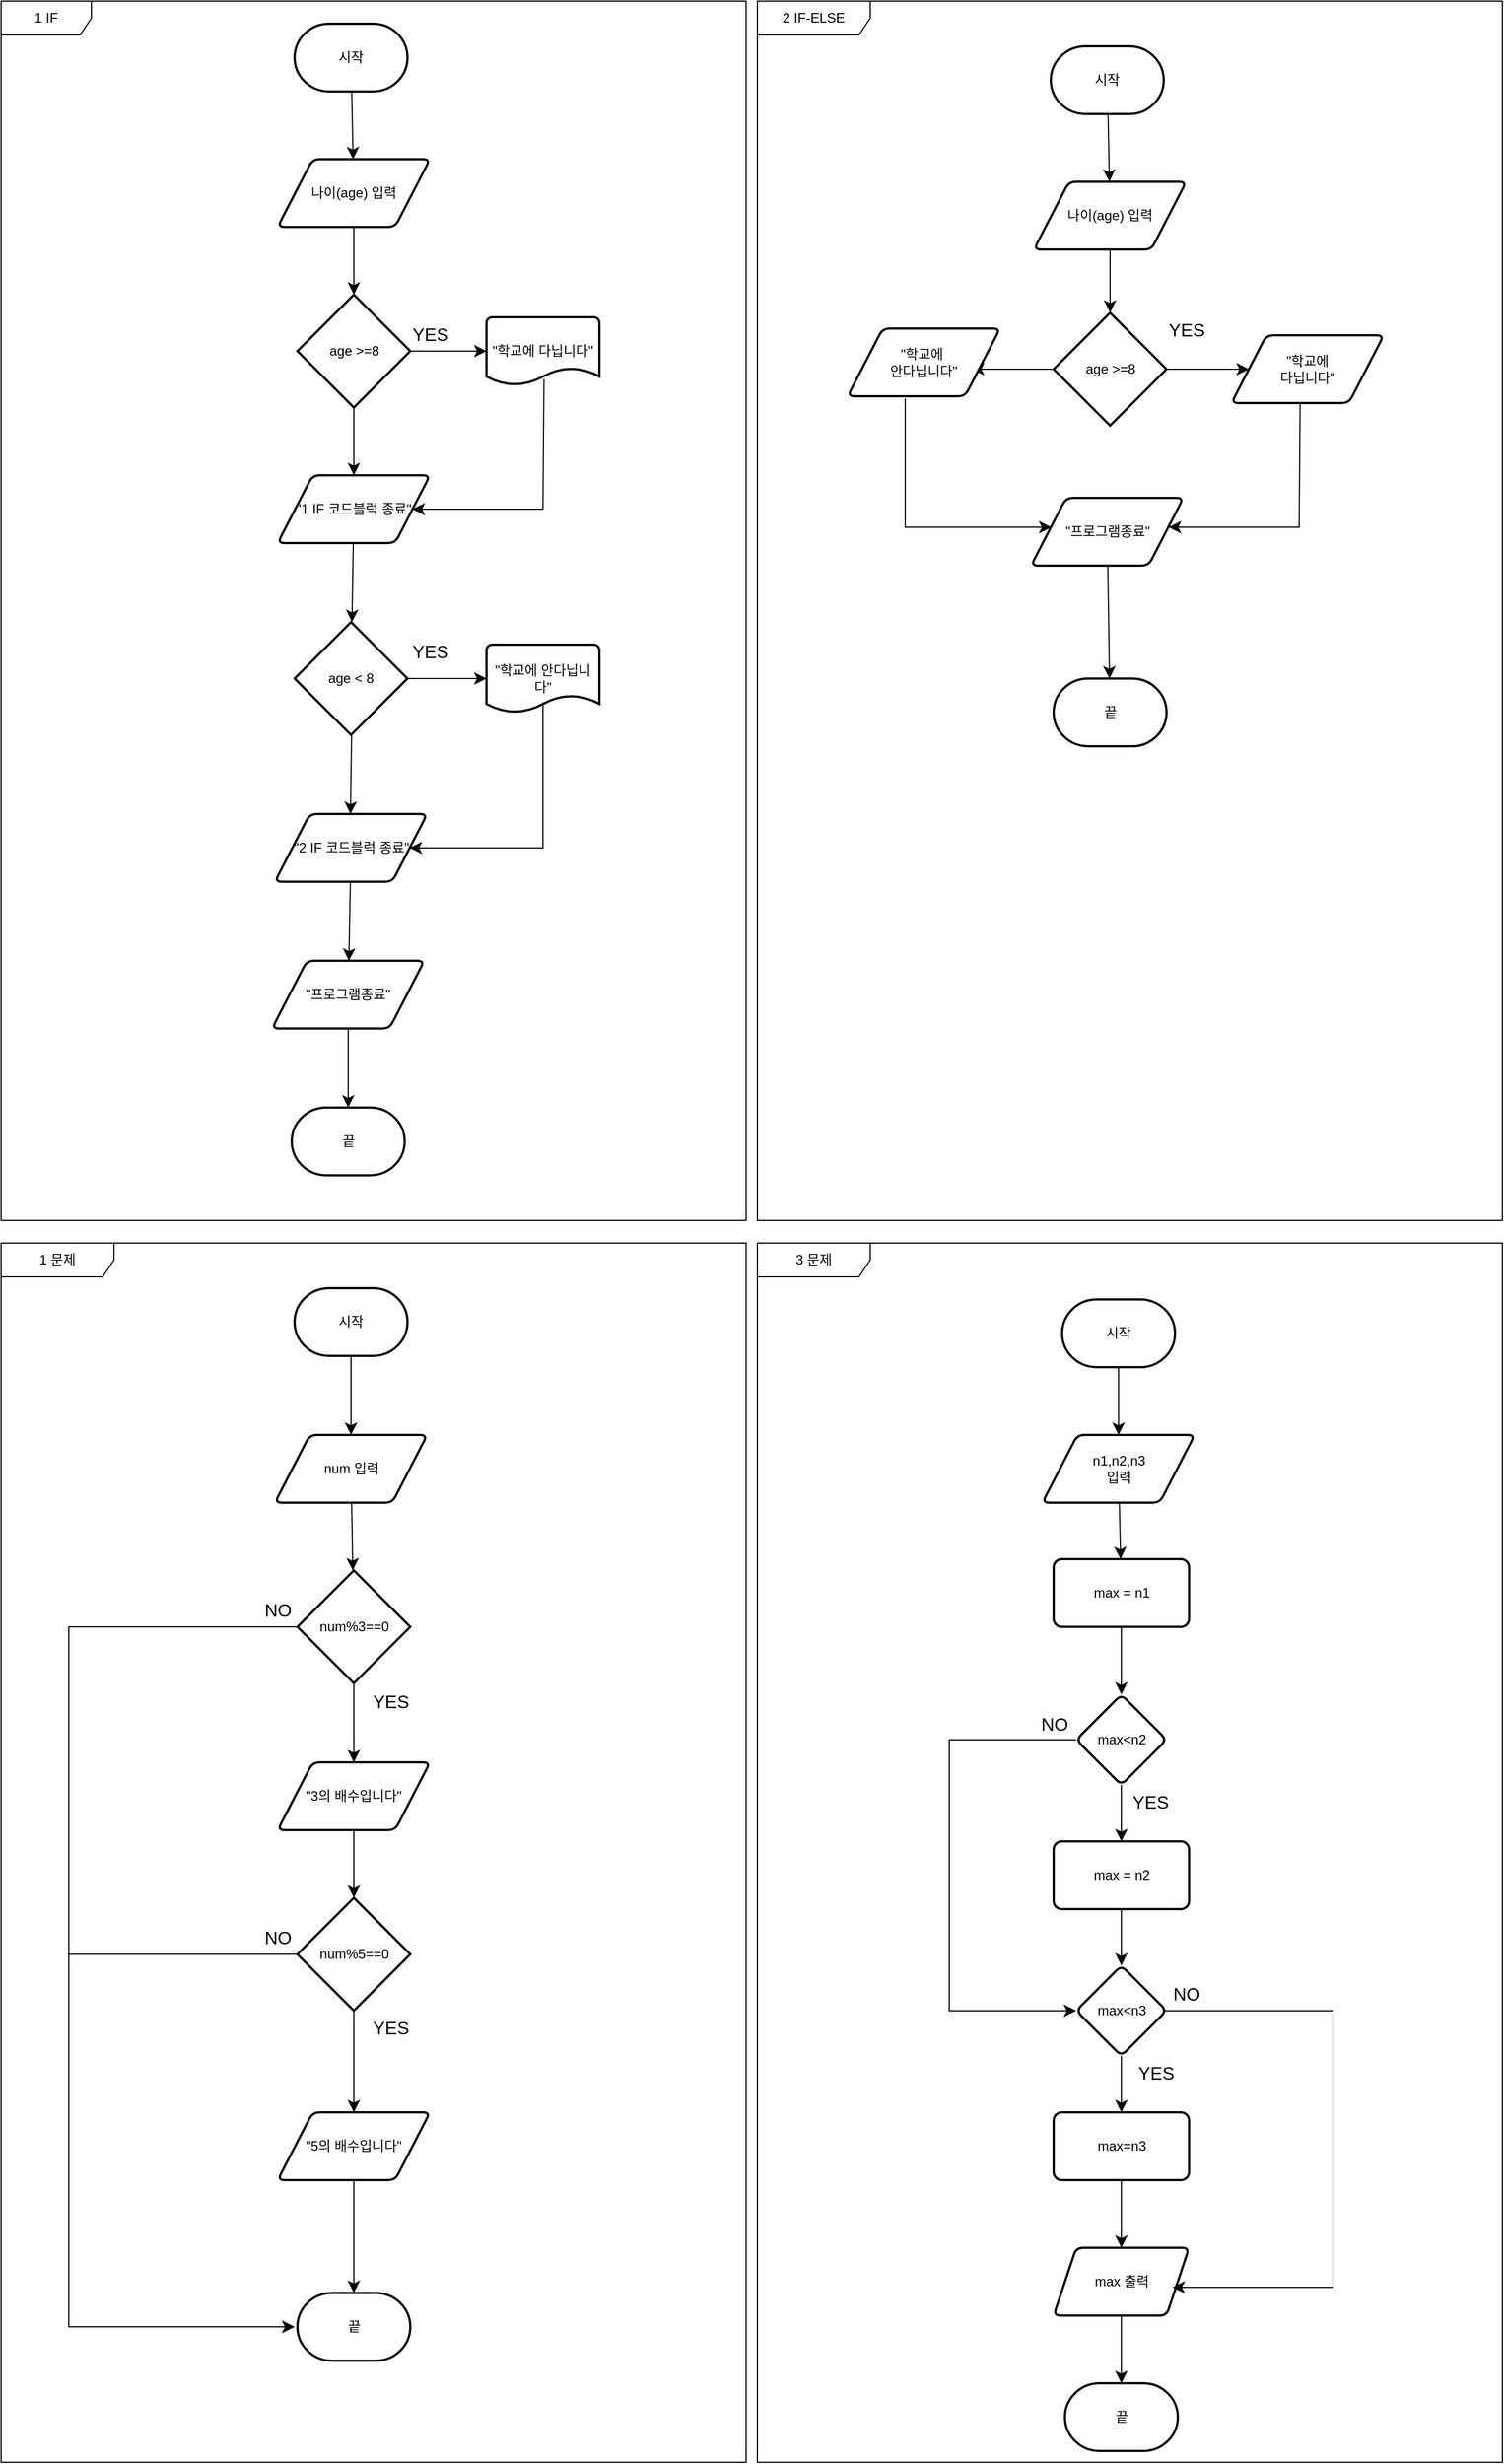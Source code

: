<mxfile version="24.7.17">
  <diagram id="t4iyJ-2K-X9mLFhjT-cI" name="페이지-1">
    <mxGraphModel dx="1462" dy="1062" grid="1" gridSize="10" guides="1" tooltips="1" connect="1" arrows="1" fold="1" page="0" pageScale="1" pageWidth="3300" pageHeight="4681" math="0" shadow="0">
      <root>
        <mxCell id="0" />
        <mxCell id="1" parent="0" />
        <mxCell id="3Y2qNAMYO-wNbByZRbtN-2" value="2 IF-ELSE" style="shape=umlFrame;whiteSpace=wrap;html=1;pointerEvents=0;width=100;height=30;" vertex="1" parent="1">
          <mxGeometry x="290" y="-170" width="660" height="1080" as="geometry" />
        </mxCell>
        <mxCell id="3Y2qNAMYO-wNbByZRbtN-6" value="" style="edgeStyle=none;curved=1;rounded=0;orthogonalLoop=1;jettySize=auto;html=1;fontSize=12;startSize=8;endSize=8;" edge="1" parent="1" source="3Y2qNAMYO-wNbByZRbtN-3" target="3Y2qNAMYO-wNbByZRbtN-5">
          <mxGeometry relative="1" as="geometry" />
        </mxCell>
        <mxCell id="3Y2qNAMYO-wNbByZRbtN-3" value="시작" style="strokeWidth=2;html=1;shape=mxgraph.flowchart.terminator;whiteSpace=wrap;" vertex="1" parent="1">
          <mxGeometry x="-120" y="-150" width="100" height="60" as="geometry" />
        </mxCell>
        <mxCell id="3Y2qNAMYO-wNbByZRbtN-4" value="끝" style="strokeWidth=2;html=1;shape=mxgraph.flowchart.terminator;whiteSpace=wrap;" vertex="1" parent="1">
          <mxGeometry x="-122.5" y="810" width="100" height="60" as="geometry" />
        </mxCell>
        <mxCell id="3Y2qNAMYO-wNbByZRbtN-8" value="" style="edgeStyle=none;curved=1;rounded=0;orthogonalLoop=1;jettySize=auto;html=1;fontSize=12;startSize=8;endSize=8;" edge="1" parent="1" source="3Y2qNAMYO-wNbByZRbtN-5">
          <mxGeometry relative="1" as="geometry">
            <mxPoint x="-67.5" y="90" as="targetPoint" />
          </mxGeometry>
        </mxCell>
        <mxCell id="3Y2qNAMYO-wNbByZRbtN-5" value="나이(age) 입력" style="shape=parallelogram;html=1;strokeWidth=2;perimeter=parallelogramPerimeter;whiteSpace=wrap;rounded=1;arcSize=12;size=0.23;" vertex="1" parent="1">
          <mxGeometry x="-135" y="-30" width="135" height="60" as="geometry" />
        </mxCell>
        <mxCell id="3Y2qNAMYO-wNbByZRbtN-11" value="" style="edgeStyle=none;curved=1;rounded=0;orthogonalLoop=1;jettySize=auto;html=1;fontSize=12;startSize=8;endSize=8;" edge="1" parent="1" source="3Y2qNAMYO-wNbByZRbtN-9" target="3Y2qNAMYO-wNbByZRbtN-10">
          <mxGeometry relative="1" as="geometry" />
        </mxCell>
        <mxCell id="3Y2qNAMYO-wNbByZRbtN-15" value="" style="edgeStyle=none;curved=1;rounded=0;orthogonalLoop=1;jettySize=auto;html=1;fontSize=12;startSize=8;endSize=8;" edge="1" parent="1" source="3Y2qNAMYO-wNbByZRbtN-9" target="3Y2qNAMYO-wNbByZRbtN-14">
          <mxGeometry relative="1" as="geometry" />
        </mxCell>
        <mxCell id="3Y2qNAMYO-wNbByZRbtN-9" value="age &amp;gt;=8" style="strokeWidth=2;html=1;shape=mxgraph.flowchart.decision;whiteSpace=wrap;" vertex="1" parent="1">
          <mxGeometry x="-117.5" y="90" width="100" height="100" as="geometry" />
        </mxCell>
        <mxCell id="3Y2qNAMYO-wNbByZRbtN-10" value="&quot;학교에 다닙니다&quot;" style="strokeWidth=2;html=1;shape=mxgraph.flowchart.document2;whiteSpace=wrap;size=0.25;" vertex="1" parent="1">
          <mxGeometry x="50" y="110" width="100" height="60" as="geometry" />
        </mxCell>
        <mxCell id="3Y2qNAMYO-wNbByZRbtN-12" value="YES" style="text;html=1;align=center;verticalAlign=middle;resizable=0;points=[];autosize=1;strokeColor=none;fillColor=none;fontSize=16;" vertex="1" parent="1">
          <mxGeometry x="-30" y="110" width="60" height="30" as="geometry" />
        </mxCell>
        <mxCell id="3Y2qNAMYO-wNbByZRbtN-17" value="" style="edgeStyle=none;curved=1;rounded=0;orthogonalLoop=1;jettySize=auto;html=1;fontSize=12;startSize=8;endSize=8;" edge="1" parent="1" source="3Y2qNAMYO-wNbByZRbtN-14" target="3Y2qNAMYO-wNbByZRbtN-16">
          <mxGeometry relative="1" as="geometry" />
        </mxCell>
        <mxCell id="3Y2qNAMYO-wNbByZRbtN-14" value="&quot;1 IF 코드블럭 종료&quot;" style="shape=parallelogram;html=1;strokeWidth=2;perimeter=parallelogramPerimeter;whiteSpace=wrap;rounded=1;arcSize=12;size=0.23;" vertex="1" parent="1">
          <mxGeometry x="-135" y="250" width="135" height="60" as="geometry" />
        </mxCell>
        <mxCell id="3Y2qNAMYO-wNbByZRbtN-19" value="" style="edgeStyle=none;curved=1;rounded=0;orthogonalLoop=1;jettySize=auto;html=1;fontSize=12;startSize=8;endSize=8;" edge="1" parent="1" source="3Y2qNAMYO-wNbByZRbtN-16" target="3Y2qNAMYO-wNbByZRbtN-18">
          <mxGeometry relative="1" as="geometry" />
        </mxCell>
        <mxCell id="3Y2qNAMYO-wNbByZRbtN-16" value="age &amp;lt; 8" style="strokeWidth=2;html=1;shape=mxgraph.flowchart.decision;whiteSpace=wrap;" vertex="1" parent="1">
          <mxGeometry x="-120" y="380" width="100" height="100" as="geometry" />
        </mxCell>
        <mxCell id="3Y2qNAMYO-wNbByZRbtN-18" value="&quot;학교에 안다닙니다&quot;" style="strokeWidth=2;html=1;shape=mxgraph.flowchart.document2;whiteSpace=wrap;size=0.25;" vertex="1" parent="1">
          <mxGeometry x="50" y="400" width="100" height="60" as="geometry" />
        </mxCell>
        <mxCell id="3Y2qNAMYO-wNbByZRbtN-20" value="YES" style="text;html=1;align=center;verticalAlign=middle;resizable=0;points=[];autosize=1;strokeColor=none;fillColor=none;fontSize=16;" vertex="1" parent="1">
          <mxGeometry x="-30" y="391" width="60" height="30" as="geometry" />
        </mxCell>
        <mxCell id="3Y2qNAMYO-wNbByZRbtN-21" value="" style="edgeStyle=none;curved=0;rounded=0;orthogonalLoop=1;jettySize=auto;html=1;fontSize=12;startSize=8;endSize=8;exitX=0.509;exitY=0.914;exitDx=0;exitDy=0;exitPerimeter=0;entryX=1;entryY=0.5;entryDx=0;entryDy=0;" edge="1" parent="1" source="3Y2qNAMYO-wNbByZRbtN-10" target="3Y2qNAMYO-wNbByZRbtN-14">
          <mxGeometry relative="1" as="geometry">
            <mxPoint x="-57" y="200" as="sourcePoint" />
            <mxPoint x="-57" y="260" as="targetPoint" />
            <Array as="points">
              <mxPoint x="100" y="280" />
            </Array>
          </mxGeometry>
        </mxCell>
        <mxCell id="3Y2qNAMYO-wNbByZRbtN-26" value="" style="edgeStyle=none;curved=1;rounded=0;orthogonalLoop=1;jettySize=auto;html=1;fontSize=12;startSize=8;endSize=8;" edge="1" parent="1" source="3Y2qNAMYO-wNbByZRbtN-22" target="3Y2qNAMYO-wNbByZRbtN-25">
          <mxGeometry relative="1" as="geometry" />
        </mxCell>
        <mxCell id="3Y2qNAMYO-wNbByZRbtN-22" value="&quot;2 IF 코드블럭 종료&quot;" style="shape=parallelogram;html=1;strokeWidth=2;perimeter=parallelogramPerimeter;whiteSpace=wrap;rounded=1;arcSize=12;size=0.23;" vertex="1" parent="1">
          <mxGeometry x="-137.5" y="550" width="135" height="60" as="geometry" />
        </mxCell>
        <mxCell id="3Y2qNAMYO-wNbByZRbtN-23" value="" style="edgeStyle=none;curved=0;rounded=0;orthogonalLoop=1;jettySize=auto;html=1;fontSize=12;startSize=8;endSize=8;exitX=0.509;exitY=0.914;exitDx=0;exitDy=0;exitPerimeter=0;entryX=1;entryY=0.5;entryDx=0;entryDy=0;" edge="1" parent="1" target="3Y2qNAMYO-wNbByZRbtN-22">
          <mxGeometry relative="1" as="geometry">
            <mxPoint x="100" y="451" as="sourcePoint" />
            <mxPoint x="-17" y="566" as="targetPoint" />
            <Array as="points">
              <mxPoint x="100" y="580" />
            </Array>
          </mxGeometry>
        </mxCell>
        <mxCell id="3Y2qNAMYO-wNbByZRbtN-24" value="" style="edgeStyle=none;curved=1;rounded=0;orthogonalLoop=1;jettySize=auto;html=1;fontSize=12;startSize=8;endSize=8;" edge="1" parent="1">
          <mxGeometry relative="1" as="geometry">
            <mxPoint x="-69.5" y="480" as="sourcePoint" />
            <mxPoint x="-70.5" y="550" as="targetPoint" />
          </mxGeometry>
        </mxCell>
        <mxCell id="3Y2qNAMYO-wNbByZRbtN-27" value="" style="edgeStyle=none;curved=1;rounded=0;orthogonalLoop=1;jettySize=auto;html=1;fontSize=12;startSize=8;endSize=8;" edge="1" parent="1" source="3Y2qNAMYO-wNbByZRbtN-25" target="3Y2qNAMYO-wNbByZRbtN-4">
          <mxGeometry relative="1" as="geometry" />
        </mxCell>
        <mxCell id="3Y2qNAMYO-wNbByZRbtN-25" value="&quot;프로그램종료&quot;" style="shape=parallelogram;html=1;strokeWidth=2;perimeter=parallelogramPerimeter;whiteSpace=wrap;rounded=1;arcSize=12;size=0.23;" vertex="1" parent="1">
          <mxGeometry x="-140" y="680" width="135" height="60" as="geometry" />
        </mxCell>
        <mxCell id="3Y2qNAMYO-wNbByZRbtN-28" value="" style="edgeStyle=none;curved=1;rounded=0;orthogonalLoop=1;jettySize=auto;html=1;fontSize=12;startSize=8;endSize=8;" edge="1" parent="1" target="3Y2qNAMYO-wNbByZRbtN-32">
          <mxGeometry relative="1" as="geometry">
            <mxPoint x="600.625" y="-74" as="sourcePoint" />
          </mxGeometry>
        </mxCell>
        <mxCell id="3Y2qNAMYO-wNbByZRbtN-29" value="시작" style="strokeWidth=2;html=1;shape=mxgraph.flowchart.terminator;whiteSpace=wrap;" vertex="1" parent="1">
          <mxGeometry x="550" y="-130" width="100" height="60" as="geometry" />
        </mxCell>
        <mxCell id="3Y2qNAMYO-wNbByZRbtN-30" value="끝" style="strokeWidth=2;html=1;shape=mxgraph.flowchart.terminator;whiteSpace=wrap;" vertex="1" parent="1">
          <mxGeometry x="552.5" y="430" width="100" height="60" as="geometry" />
        </mxCell>
        <mxCell id="3Y2qNAMYO-wNbByZRbtN-31" value="" style="edgeStyle=none;curved=1;rounded=0;orthogonalLoop=1;jettySize=auto;html=1;fontSize=12;startSize=8;endSize=8;" edge="1" parent="1" source="3Y2qNAMYO-wNbByZRbtN-32">
          <mxGeometry relative="1" as="geometry">
            <mxPoint x="602.5" y="106" as="targetPoint" />
          </mxGeometry>
        </mxCell>
        <mxCell id="3Y2qNAMYO-wNbByZRbtN-32" value="나이(age) 입력" style="shape=parallelogram;html=1;strokeWidth=2;perimeter=parallelogramPerimeter;whiteSpace=wrap;rounded=1;arcSize=12;size=0.23;" vertex="1" parent="1">
          <mxGeometry x="535" y="-10" width="135" height="60" as="geometry" />
        </mxCell>
        <mxCell id="3Y2qNAMYO-wNbByZRbtN-53" value="" style="edgeStyle=none;curved=1;rounded=0;orthogonalLoop=1;jettySize=auto;html=1;fontSize=12;startSize=8;endSize=8;" edge="1" parent="1" source="3Y2qNAMYO-wNbByZRbtN-35">
          <mxGeometry relative="1" as="geometry">
            <mxPoint x="480" y="156" as="targetPoint" />
          </mxGeometry>
        </mxCell>
        <mxCell id="3Y2qNAMYO-wNbByZRbtN-35" value="age &amp;gt;=8" style="strokeWidth=2;html=1;shape=mxgraph.flowchart.decision;whiteSpace=wrap;" vertex="1" parent="1">
          <mxGeometry x="552.5" y="106" width="100" height="100" as="geometry" />
        </mxCell>
        <mxCell id="3Y2qNAMYO-wNbByZRbtN-37" value="YES" style="text;html=1;align=center;verticalAlign=middle;resizable=0;points=[];autosize=1;strokeColor=none;fillColor=none;fontSize=16;" vertex="1" parent="1">
          <mxGeometry x="640" y="106" width="60" height="30" as="geometry" />
        </mxCell>
        <mxCell id="3Y2qNAMYO-wNbByZRbtN-44" value="" style="edgeStyle=none;curved=0;rounded=0;orthogonalLoop=1;jettySize=auto;html=1;fontSize=12;startSize=8;endSize=8;exitX=0.509;exitY=0.914;exitDx=0;exitDy=0;exitPerimeter=0;entryX=1;entryY=0.5;entryDx=0;entryDy=0;" edge="1" parent="1">
          <mxGeometry relative="1" as="geometry">
            <mxPoint x="770.9" y="180.84" as="sourcePoint" />
            <mxPoint x="654.475" y="296" as="targetPoint" />
            <Array as="points">
              <mxPoint x="770" y="296" />
            </Array>
          </mxGeometry>
        </mxCell>
        <mxCell id="3Y2qNAMYO-wNbByZRbtN-49" value="" style="edgeStyle=none;curved=1;rounded=0;orthogonalLoop=1;jettySize=auto;html=1;fontSize=12;startSize=8;endSize=8;" edge="1" parent="1" source="3Y2qNAMYO-wNbByZRbtN-50" target="3Y2qNAMYO-wNbByZRbtN-30">
          <mxGeometry relative="1" as="geometry" />
        </mxCell>
        <mxCell id="3Y2qNAMYO-wNbByZRbtN-50" value="&quot;프로그램종료&quot;" style="shape=parallelogram;html=1;strokeWidth=2;perimeter=parallelogramPerimeter;whiteSpace=wrap;rounded=1;arcSize=12;size=0.23;" vertex="1" parent="1">
          <mxGeometry x="532.5" y="270" width="135" height="60" as="geometry" />
        </mxCell>
        <mxCell id="3Y2qNAMYO-wNbByZRbtN-52" value="1 IF" style="shape=umlFrame;whiteSpace=wrap;html=1;pointerEvents=0;width=80;height=30;" vertex="1" parent="1">
          <mxGeometry x="-380" y="-170" width="660" height="1080" as="geometry" />
        </mxCell>
        <mxCell id="3Y2qNAMYO-wNbByZRbtN-55" value="" style="edgeStyle=none;curved=0;rounded=0;orthogonalLoop=1;jettySize=auto;html=1;fontSize=12;startSize=8;endSize=8;exitX=0.41;exitY=0.933;exitDx=0;exitDy=0;exitPerimeter=0;entryX=0;entryY=0.5;entryDx=0;entryDy=0;" edge="1" parent="1">
          <mxGeometry relative="1" as="geometry">
            <mxPoint x="421" y="181.98" as="sourcePoint" />
            <mxPoint x="550.525" y="296" as="targetPoint" />
            <Array as="points">
              <mxPoint x="421" y="296" />
            </Array>
          </mxGeometry>
        </mxCell>
        <mxCell id="3Y2qNAMYO-wNbByZRbtN-59" value="1 문제" style="shape=umlFrame;whiteSpace=wrap;html=1;pointerEvents=0;width=100;height=30;" vertex="1" parent="1">
          <mxGeometry x="-380" y="930" width="660" height="1080" as="geometry" />
        </mxCell>
        <mxCell id="3Y2qNAMYO-wNbByZRbtN-61" value="&quot;학교에&amp;nbsp;&lt;div&gt;안다닙니다&quot;&lt;/div&gt;" style="shape=parallelogram;html=1;strokeWidth=2;perimeter=parallelogramPerimeter;whiteSpace=wrap;rounded=1;arcSize=12;size=0.23;" vertex="1" parent="1">
          <mxGeometry x="370" y="120" width="135" height="60" as="geometry" />
        </mxCell>
        <mxCell id="3Y2qNAMYO-wNbByZRbtN-62" value="&quot;학교에&lt;br&gt;다닙니다&quot;" style="shape=parallelogram;html=1;strokeWidth=2;perimeter=parallelogramPerimeter;whiteSpace=wrap;rounded=1;arcSize=12;size=0.23;" vertex="1" parent="1">
          <mxGeometry x="710" y="126" width="135" height="60" as="geometry" />
        </mxCell>
        <mxCell id="3Y2qNAMYO-wNbByZRbtN-64" value="" style="edgeStyle=none;curved=1;rounded=0;orthogonalLoop=1;jettySize=auto;html=1;fontSize=12;startSize=8;endSize=8;entryX=0;entryY=0.5;entryDx=0;entryDy=0;" edge="1" parent="1" target="3Y2qNAMYO-wNbByZRbtN-62">
          <mxGeometry relative="1" as="geometry">
            <mxPoint x="653" y="156" as="sourcePoint" />
            <mxPoint x="720" y="156" as="targetPoint" />
          </mxGeometry>
        </mxCell>
        <mxCell id="3Y2qNAMYO-wNbByZRbtN-72" value="" style="edgeStyle=none;curved=1;rounded=0;orthogonalLoop=1;jettySize=auto;html=1;fontSize=12;startSize=8;endSize=8;" edge="1" parent="1" source="3Y2qNAMYO-wNbByZRbtN-66" target="3Y2qNAMYO-wNbByZRbtN-68">
          <mxGeometry relative="1" as="geometry" />
        </mxCell>
        <mxCell id="3Y2qNAMYO-wNbByZRbtN-66" value="시작&lt;span style=&quot;color: rgba(0, 0, 0, 0); font-family: monospace; font-size: 0px; text-align: start; text-wrap: nowrap;&quot;&gt;%3CmxGraphModel%3E%3Croot%3E%3CmxCell%20id%3D%220%22%2F%3E%3CmxCell%20id%3D%221%22%20parent%3D%220%22%2F%3E%3CmxCell%20id%3D%222%22%20value%3D%22%EB%81%9D%22%20style%3D%22strokeWidth%3D2%3Bhtml%3D1%3Bshape%3Dmxgraph.flowchart.terminator%3BwhiteSpace%3Dwrap%3B%22%20vertex%3D%221%22%20parent%3D%221%22%3E%3CmxGeometry%20x%3D%22-122.5%22%20y%3D%22810%22%20width%3D%22100%22%20height%3D%2260%22%20as%3D%22geometry%22%2F%3E%3C%2FmxCell%3E%3C%2Froot%3E%3C%2FmxGraphModel%3E&lt;/span&gt;" style="strokeWidth=2;html=1;shape=mxgraph.flowchart.terminator;whiteSpace=wrap;" vertex="1" parent="1">
          <mxGeometry x="-120" y="970" width="100" height="60" as="geometry" />
        </mxCell>
        <mxCell id="3Y2qNAMYO-wNbByZRbtN-67" value="끝" style="strokeWidth=2;html=1;shape=mxgraph.flowchart.terminator;whiteSpace=wrap;" vertex="1" parent="1">
          <mxGeometry x="-117.5" y="1860" width="100" height="60" as="geometry" />
        </mxCell>
        <mxCell id="3Y2qNAMYO-wNbByZRbtN-73" value="" style="edgeStyle=none;curved=1;rounded=0;orthogonalLoop=1;jettySize=auto;html=1;fontSize=12;startSize=8;endSize=8;" edge="1" parent="1" source="3Y2qNAMYO-wNbByZRbtN-68" target="3Y2qNAMYO-wNbByZRbtN-69">
          <mxGeometry relative="1" as="geometry" />
        </mxCell>
        <mxCell id="3Y2qNAMYO-wNbByZRbtN-68" value="num 입력" style="shape=parallelogram;html=1;strokeWidth=2;perimeter=parallelogramPerimeter;whiteSpace=wrap;rounded=1;arcSize=12;size=0.23;" vertex="1" parent="1">
          <mxGeometry x="-137.5" y="1100" width="135" height="60" as="geometry" />
        </mxCell>
        <mxCell id="3Y2qNAMYO-wNbByZRbtN-74" value="" style="edgeStyle=none;curved=1;rounded=0;orthogonalLoop=1;jettySize=auto;html=1;fontSize=12;startSize=8;endSize=8;" edge="1" parent="1" source="3Y2qNAMYO-wNbByZRbtN-69" target="3Y2qNAMYO-wNbByZRbtN-71">
          <mxGeometry relative="1" as="geometry" />
        </mxCell>
        <mxCell id="3Y2qNAMYO-wNbByZRbtN-69" value="num%3==0" style="strokeWidth=2;html=1;shape=mxgraph.flowchart.decision;whiteSpace=wrap;" vertex="1" parent="1">
          <mxGeometry x="-117.5" y="1220" width="100" height="100" as="geometry" />
        </mxCell>
        <mxCell id="3Y2qNAMYO-wNbByZRbtN-78" value="" style="edgeStyle=none;curved=1;rounded=0;orthogonalLoop=1;jettySize=auto;html=1;fontSize=12;startSize=8;endSize=8;" edge="1" parent="1" source="3Y2qNAMYO-wNbByZRbtN-70" target="3Y2qNAMYO-wNbByZRbtN-76">
          <mxGeometry relative="1" as="geometry" />
        </mxCell>
        <mxCell id="3Y2qNAMYO-wNbByZRbtN-70" value="num%5==0" style="strokeWidth=2;html=1;shape=mxgraph.flowchart.decision;whiteSpace=wrap;" vertex="1" parent="1">
          <mxGeometry x="-117.5" y="1510" width="100" height="100" as="geometry" />
        </mxCell>
        <mxCell id="3Y2qNAMYO-wNbByZRbtN-75" value="" style="edgeStyle=none;curved=1;rounded=0;orthogonalLoop=1;jettySize=auto;html=1;fontSize=12;startSize=8;endSize=8;" edge="1" parent="1" source="3Y2qNAMYO-wNbByZRbtN-71" target="3Y2qNAMYO-wNbByZRbtN-70">
          <mxGeometry relative="1" as="geometry" />
        </mxCell>
        <mxCell id="3Y2qNAMYO-wNbByZRbtN-71" value="&quot;3의 배수입니다&quot;" style="shape=parallelogram;html=1;strokeWidth=2;perimeter=parallelogramPerimeter;whiteSpace=wrap;rounded=1;arcSize=12;size=0.23;" vertex="1" parent="1">
          <mxGeometry x="-135" y="1390" width="135" height="60" as="geometry" />
        </mxCell>
        <mxCell id="3Y2qNAMYO-wNbByZRbtN-79" value="" style="edgeStyle=none;curved=1;rounded=0;orthogonalLoop=1;jettySize=auto;html=1;fontSize=12;startSize=8;endSize=8;" edge="1" parent="1" source="3Y2qNAMYO-wNbByZRbtN-76" target="3Y2qNAMYO-wNbByZRbtN-67">
          <mxGeometry relative="1" as="geometry" />
        </mxCell>
        <mxCell id="3Y2qNAMYO-wNbByZRbtN-76" value="&quot;5의 배수입니다&quot;" style="shape=parallelogram;html=1;strokeWidth=2;perimeter=parallelogramPerimeter;whiteSpace=wrap;rounded=1;arcSize=12;size=0.23;" vertex="1" parent="1">
          <mxGeometry x="-135" y="1700" width="135" height="60" as="geometry" />
        </mxCell>
        <mxCell id="3Y2qNAMYO-wNbByZRbtN-77" value="YES" style="text;html=1;align=center;verticalAlign=middle;resizable=0;points=[];autosize=1;strokeColor=none;fillColor=none;fontSize=16;" vertex="1" parent="1">
          <mxGeometry x="-65" y="1321" width="60" height="30" as="geometry" />
        </mxCell>
        <mxCell id="3Y2qNAMYO-wNbByZRbtN-80" value="YES" style="text;html=1;align=center;verticalAlign=middle;resizable=0;points=[];autosize=1;strokeColor=none;fillColor=none;fontSize=16;" vertex="1" parent="1">
          <mxGeometry x="-65" y="1610" width="60" height="30" as="geometry" />
        </mxCell>
        <mxCell id="3Y2qNAMYO-wNbByZRbtN-82" value="" style="edgeStyle=none;curved=0;rounded=0;orthogonalLoop=1;jettySize=auto;html=1;fontSize=12;startSize=8;endSize=8;exitX=0;exitY=0.5;exitDx=0;exitDy=0;exitPerimeter=0;" edge="1" parent="1" source="3Y2qNAMYO-wNbByZRbtN-69">
          <mxGeometry relative="1" as="geometry">
            <mxPoint x="-57" y="1620" as="sourcePoint" />
            <mxPoint x="-120" y="1890" as="targetPoint" />
            <Array as="points">
              <mxPoint x="-320" y="1270" />
              <mxPoint x="-320" y="1890" />
            </Array>
          </mxGeometry>
        </mxCell>
        <mxCell id="3Y2qNAMYO-wNbByZRbtN-83" value="NO" style="text;html=1;align=center;verticalAlign=middle;resizable=0;points=[];autosize=1;strokeColor=none;fillColor=none;fontSize=16;" vertex="1" parent="1">
          <mxGeometry x="-160" y="1240" width="50" height="30" as="geometry" />
        </mxCell>
        <mxCell id="3Y2qNAMYO-wNbByZRbtN-85" value="" style="edgeStyle=none;curved=0;rounded=0;orthogonalLoop=1;jettySize=auto;html=1;fontSize=12;startSize=8;endSize=8;exitX=0;exitY=0.5;exitDx=0;exitDy=0;exitPerimeter=0;" edge="1" parent="1" source="3Y2qNAMYO-wNbByZRbtN-70">
          <mxGeometry relative="1" as="geometry">
            <mxPoint x="-57" y="1620" as="sourcePoint" />
            <mxPoint x="-120" y="1890" as="targetPoint" />
            <Array as="points">
              <mxPoint x="-320" y="1560" />
              <mxPoint x="-320" y="1890" />
            </Array>
          </mxGeometry>
        </mxCell>
        <mxCell id="3Y2qNAMYO-wNbByZRbtN-86" value="NO" style="text;html=1;align=center;verticalAlign=middle;resizable=0;points=[];autosize=1;strokeColor=none;fillColor=none;fontSize=16;" vertex="1" parent="1">
          <mxGeometry x="-160" y="1530" width="50" height="30" as="geometry" />
        </mxCell>
        <mxCell id="3Y2qNAMYO-wNbByZRbtN-88" value="3 문제" style="shape=umlFrame;whiteSpace=wrap;html=1;pointerEvents=0;width=100;height=30;" vertex="1" parent="1">
          <mxGeometry x="290" y="930" width="660" height="1080" as="geometry" />
        </mxCell>
        <mxCell id="3Y2qNAMYO-wNbByZRbtN-92" value="" style="edgeStyle=none;curved=1;rounded=0;orthogonalLoop=1;jettySize=auto;html=1;fontSize=12;startSize=8;endSize=8;" edge="1" parent="1" source="3Y2qNAMYO-wNbByZRbtN-89" target="3Y2qNAMYO-wNbByZRbtN-91">
          <mxGeometry relative="1" as="geometry" />
        </mxCell>
        <mxCell id="3Y2qNAMYO-wNbByZRbtN-89" value="시작&lt;span style=&quot;color: rgba(0, 0, 0, 0); font-family: monospace; font-size: 0px; text-align: start; text-wrap: nowrap;&quot;&gt;%3CmxGraphModel%3E%3Croot%3E%3CmxCell%20id%3D%220%22%2F%3E%3CmxCell%20id%3D%221%22%20parent%3D%220%22%2F%3E%3CmxCell%20id%3D%222%22%20value%3D%22%EB%81%9D%22%20style%3D%22strokeWidth%3D2%3Bhtml%3D1%3Bshape%3Dmxgraph.flowchart.terminator%3BwhiteSpace%3Dwrap%3B%22%20vertex%3D%221%22%20parent%3D%221%22%3E%3CmxGeometry%20x%3D%22-122.5%22%20y%3D%22810%22%20width%3D%22100%22%20height%3D%2260%22%20as%3D%22geometry%22%2F%3E%3C%2FmxCell%3E%3C%2Froot%3E%3C%2FmxGraphModel%3E&lt;/span&gt;" style="strokeWidth=2;html=1;shape=mxgraph.flowchart.terminator;whiteSpace=wrap;" vertex="1" parent="1">
          <mxGeometry x="560" y="980" width="100" height="60" as="geometry" />
        </mxCell>
        <mxCell id="3Y2qNAMYO-wNbByZRbtN-90" value="끝" style="strokeWidth=2;html=1;shape=mxgraph.flowchart.terminator;whiteSpace=wrap;" vertex="1" parent="1">
          <mxGeometry x="562.5" y="1940" width="100" height="60" as="geometry" />
        </mxCell>
        <mxCell id="3Y2qNAMYO-wNbByZRbtN-94" value="" style="edgeStyle=none;curved=1;rounded=0;orthogonalLoop=1;jettySize=auto;html=1;fontSize=12;startSize=8;endSize=8;" edge="1" parent="1" source="3Y2qNAMYO-wNbByZRbtN-91" target="3Y2qNAMYO-wNbByZRbtN-93">
          <mxGeometry relative="1" as="geometry" />
        </mxCell>
        <mxCell id="3Y2qNAMYO-wNbByZRbtN-91" value="n1,n2,n3&lt;br&gt;입력" style="shape=parallelogram;html=1;strokeWidth=2;perimeter=parallelogramPerimeter;whiteSpace=wrap;rounded=1;arcSize=12;size=0.23;" vertex="1" parent="1">
          <mxGeometry x="542.5" y="1100" width="135" height="60" as="geometry" />
        </mxCell>
        <mxCell id="3Y2qNAMYO-wNbByZRbtN-96" value="" style="edgeStyle=none;curved=1;rounded=0;orthogonalLoop=1;jettySize=auto;html=1;fontSize=12;startSize=8;endSize=8;" edge="1" parent="1" source="3Y2qNAMYO-wNbByZRbtN-93" target="3Y2qNAMYO-wNbByZRbtN-95">
          <mxGeometry relative="1" as="geometry" />
        </mxCell>
        <mxCell id="3Y2qNAMYO-wNbByZRbtN-93" value="max = n1" style="whiteSpace=wrap;html=1;strokeWidth=2;rounded=1;arcSize=12;" vertex="1" parent="1">
          <mxGeometry x="552.5" y="1210" width="120" height="60" as="geometry" />
        </mxCell>
        <mxCell id="3Y2qNAMYO-wNbByZRbtN-98" value="" style="edgeStyle=none;curved=1;rounded=0;orthogonalLoop=1;jettySize=auto;html=1;fontSize=12;startSize=8;endSize=8;" edge="1" parent="1" source="3Y2qNAMYO-wNbByZRbtN-95" target="3Y2qNAMYO-wNbByZRbtN-97">
          <mxGeometry relative="1" as="geometry" />
        </mxCell>
        <mxCell id="3Y2qNAMYO-wNbByZRbtN-95" value="max&amp;lt;n2" style="rhombus;whiteSpace=wrap;html=1;strokeWidth=2;rounded=1;arcSize=12;" vertex="1" parent="1">
          <mxGeometry x="572.5" y="1330" width="80" height="80" as="geometry" />
        </mxCell>
        <mxCell id="3Y2qNAMYO-wNbByZRbtN-108" value="" style="edgeStyle=none;curved=1;rounded=0;orthogonalLoop=1;jettySize=auto;html=1;fontSize=12;startSize=8;endSize=8;" edge="1" parent="1" source="3Y2qNAMYO-wNbByZRbtN-97" target="3Y2qNAMYO-wNbByZRbtN-107">
          <mxGeometry relative="1" as="geometry" />
        </mxCell>
        <mxCell id="3Y2qNAMYO-wNbByZRbtN-97" value="max = n2" style="whiteSpace=wrap;html=1;strokeWidth=2;rounded=1;arcSize=12;" vertex="1" parent="1">
          <mxGeometry x="552.5" y="1460" width="120" height="60" as="geometry" />
        </mxCell>
        <mxCell id="3Y2qNAMYO-wNbByZRbtN-99" value="YES" style="text;html=1;align=center;verticalAlign=middle;resizable=0;points=[];autosize=1;strokeColor=none;fillColor=none;fontSize=16;" vertex="1" parent="1">
          <mxGeometry x="607.5" y="1410" width="60" height="30" as="geometry" />
        </mxCell>
        <mxCell id="3Y2qNAMYO-wNbByZRbtN-110" value="" style="edgeStyle=none;curved=1;rounded=0;orthogonalLoop=1;jettySize=auto;html=1;fontSize=12;startSize=8;endSize=8;" edge="1" parent="1" source="3Y2qNAMYO-wNbByZRbtN-107" target="3Y2qNAMYO-wNbByZRbtN-109">
          <mxGeometry relative="1" as="geometry" />
        </mxCell>
        <mxCell id="3Y2qNAMYO-wNbByZRbtN-107" value="max&amp;lt;n3" style="rhombus;whiteSpace=wrap;html=1;strokeWidth=2;rounded=1;arcSize=12;" vertex="1" parent="1">
          <mxGeometry x="572.5" y="1570" width="80" height="80" as="geometry" />
        </mxCell>
        <mxCell id="3Y2qNAMYO-wNbByZRbtN-116" value="" style="edgeStyle=none;curved=1;rounded=0;orthogonalLoop=1;jettySize=auto;html=1;fontSize=12;startSize=8;endSize=8;" edge="1" parent="1" source="3Y2qNAMYO-wNbByZRbtN-109" target="3Y2qNAMYO-wNbByZRbtN-115">
          <mxGeometry relative="1" as="geometry" />
        </mxCell>
        <mxCell id="3Y2qNAMYO-wNbByZRbtN-109" value="max=n3" style="whiteSpace=wrap;html=1;strokeWidth=2;rounded=1;arcSize=12;" vertex="1" parent="1">
          <mxGeometry x="552.5" y="1700" width="120" height="60" as="geometry" />
        </mxCell>
        <mxCell id="3Y2qNAMYO-wNbByZRbtN-111" value="YES" style="text;html=1;align=center;verticalAlign=middle;resizable=0;points=[];autosize=1;strokeColor=none;fillColor=none;fontSize=16;" vertex="1" parent="1">
          <mxGeometry x="612.5" y="1650" width="60" height="30" as="geometry" />
        </mxCell>
        <mxCell id="3Y2qNAMYO-wNbByZRbtN-112" value="" style="edgeStyle=none;curved=0;rounded=0;orthogonalLoop=1;jettySize=auto;html=1;fontSize=12;startSize=8;endSize=8;exitX=0;exitY=0.5;exitDx=0;exitDy=0;entryX=0;entryY=0.5;entryDx=0;entryDy=0;" edge="1" parent="1" source="3Y2qNAMYO-wNbByZRbtN-95" target="3Y2qNAMYO-wNbByZRbtN-107">
          <mxGeometry relative="1" as="geometry">
            <mxPoint x="623" y="1420" as="sourcePoint" />
            <mxPoint x="623" y="1470" as="targetPoint" />
            <Array as="points">
              <mxPoint x="460" y="1370" />
              <mxPoint x="460" y="1610" />
            </Array>
          </mxGeometry>
        </mxCell>
        <mxCell id="3Y2qNAMYO-wNbByZRbtN-113" value="NO" style="text;html=1;align=center;verticalAlign=middle;resizable=0;points=[];autosize=1;strokeColor=none;fillColor=none;fontSize=16;" vertex="1" parent="1">
          <mxGeometry x="527.5" y="1341" width="50" height="30" as="geometry" />
        </mxCell>
        <mxCell id="3Y2qNAMYO-wNbByZRbtN-118" value="" style="edgeStyle=none;curved=1;rounded=0;orthogonalLoop=1;jettySize=auto;html=1;fontSize=12;startSize=8;endSize=8;" edge="1" parent="1" source="3Y2qNAMYO-wNbByZRbtN-115" target="3Y2qNAMYO-wNbByZRbtN-90">
          <mxGeometry relative="1" as="geometry" />
        </mxCell>
        <mxCell id="3Y2qNAMYO-wNbByZRbtN-115" value="max 출력" style="shape=parallelogram;perimeter=parallelogramPerimeter;whiteSpace=wrap;html=1;fixedSize=1;strokeWidth=2;rounded=1;arcSize=12;" vertex="1" parent="1">
          <mxGeometry x="552.5" y="1820" width="120" height="60" as="geometry" />
        </mxCell>
        <mxCell id="3Y2qNAMYO-wNbByZRbtN-117" style="edgeStyle=none;curved=1;rounded=0;orthogonalLoop=1;jettySize=auto;html=1;exitX=1;exitY=0.75;exitDx=0;exitDy=0;fontSize=12;startSize=8;endSize=8;" edge="1" parent="1" source="3Y2qNAMYO-wNbByZRbtN-115" target="3Y2qNAMYO-wNbByZRbtN-115">
          <mxGeometry relative="1" as="geometry" />
        </mxCell>
        <mxCell id="3Y2qNAMYO-wNbByZRbtN-119" value="" style="edgeStyle=none;curved=0;rounded=0;orthogonalLoop=1;jettySize=auto;html=1;fontSize=12;startSize=8;endSize=8;exitX=1;exitY=0.5;exitDx=0;exitDy=0;entryX=0.898;entryY=0.584;entryDx=0;entryDy=0;entryPerimeter=0;" edge="1" parent="1">
          <mxGeometry relative="1" as="geometry">
            <mxPoint x="650" y="1610" as="sourcePoint" />
            <mxPoint x="657.76" y="1855.04" as="targetPoint" />
            <Array as="points">
              <mxPoint x="800" y="1610" />
              <mxPoint x="800" y="1855" />
            </Array>
          </mxGeometry>
        </mxCell>
        <mxCell id="3Y2qNAMYO-wNbByZRbtN-120" value="NO" style="text;html=1;align=center;verticalAlign=middle;resizable=0;points=[];autosize=1;strokeColor=none;fillColor=none;fontSize=16;" vertex="1" parent="1">
          <mxGeometry x="645" y="1580" width="50" height="30" as="geometry" />
        </mxCell>
      </root>
    </mxGraphModel>
  </diagram>
</mxfile>
